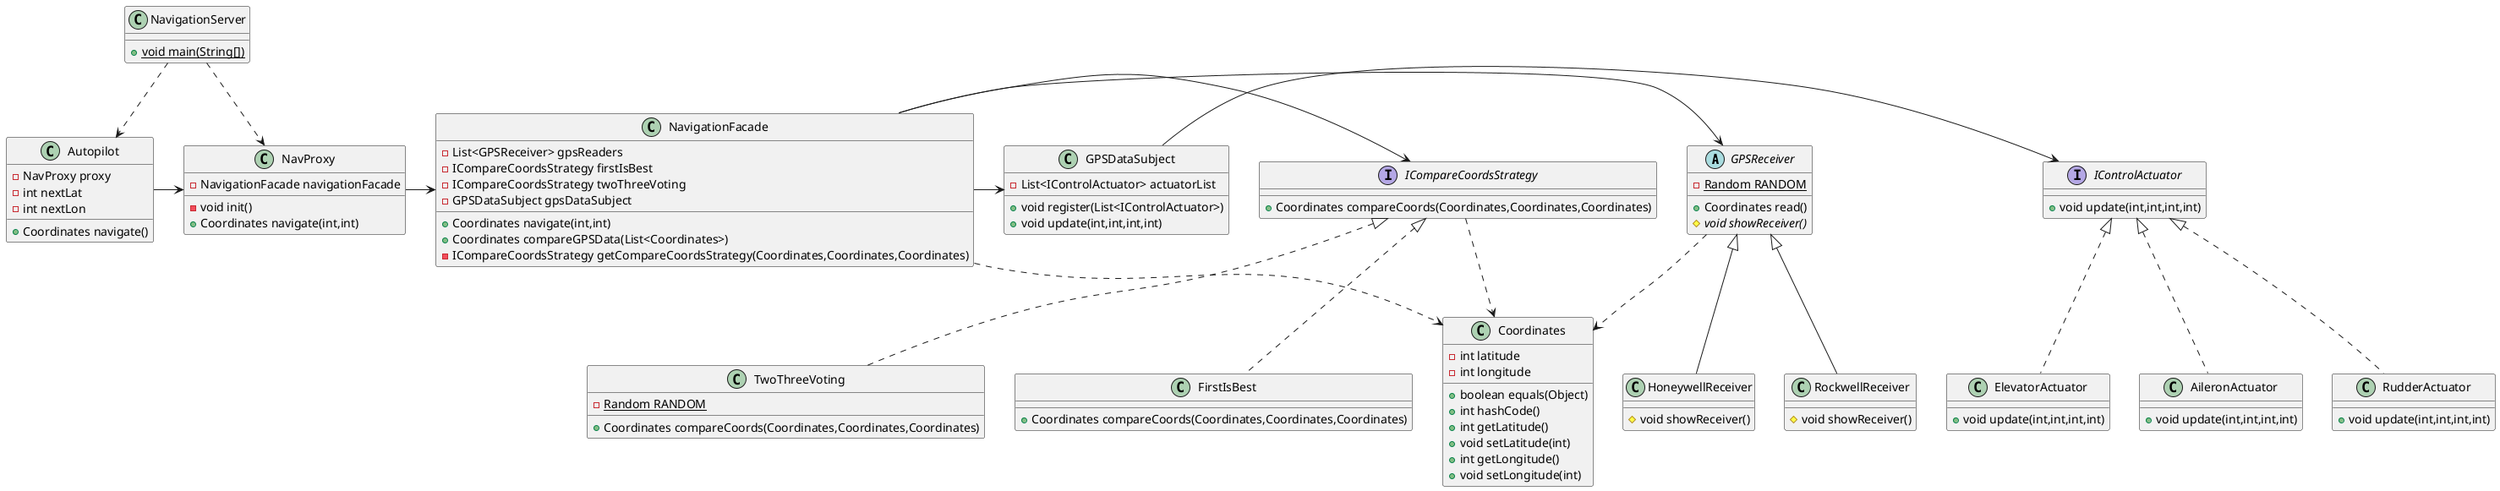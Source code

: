 @startuml

abstract class GPSReceiver {
- {static} Random RANDOM
+ Coordinates read()
# {abstract}void showReceiver()
}

class TwoThreeVoting {
- {static} Random RANDOM
+ Coordinates compareCoords(Coordinates,Coordinates,Coordinates)
}

class RockwellReceiver {
# void showReceiver()
}

class HoneywellReceiver {
# void showReceiver()
}

class ElevatorActuator {
+ void update(int,int,int,int)
}

class NavigationServer {
+ {static} void main(String[])
}

class NavigationFacade {
- List<GPSReceiver> gpsReaders
- ICompareCoordsStrategy firstIsBest
- ICompareCoordsStrategy twoThreeVoting
- GPSDataSubject gpsDataSubject
+ Coordinates navigate(int,int)
+ Coordinates compareGPSData(List<Coordinates>)
- ICompareCoordsStrategy getCompareCoordsStrategy(Coordinates,Coordinates,Coordinates)
}

class Autopilot {
- NavProxy proxy
- int nextLat
- int nextLon
+ Coordinates navigate()
}

class NavProxy {
- NavigationFacade navigationFacade
- void init()
+ Coordinates navigate(int,int)
}

class AileronActuator {
+ void update(int,int,int,int)
}

interface IControlActuator {
+ void update(int,int,int,int)
}

class GPSDataSubject {
- List<IControlActuator> actuatorList
+ void register(List<IControlActuator>)
+ void update(int,int,int,int)
}

class FirstIsBest {
+ Coordinates compareCoords(Coordinates,Coordinates,Coordinates)
}

class RudderActuator {
+ void update(int,int,int,int)
}

class Coordinates {
- int latitude
- int longitude
+ boolean equals(Object)
+ int hashCode()
+ int getLatitude()
+ void setLatitude(int)
+ int getLongitude()
+ void setLongitude(int)
}

interface ICompareCoordsStrategy {
+ Coordinates compareCoords(Coordinates,Coordinates,Coordinates)
}


ICompareCoordsStrategy <|.. TwoThreeVoting
GPSReceiver <|-- RockwellReceiver
GPSReceiver <|-- HoneywellReceiver
IControlActuator <|.. ElevatorActuator
IControlActuator <|.. AileronActuator
ICompareCoordsStrategy <|.. FirstIsBest
IControlActuator <|.. RudderActuator

GPSDataSubject -> IControlActuator

NavigationFacade -> GPSReceiver
NavigationFacade -> ICompareCoordsStrategy
NavigationFacade -> GPSDataSubject

NavigationFacade ..> Coordinates
GPSReceiver ..> Coordinates
ICompareCoordsStrategy ..> Coordinates

NavProxy -> NavigationFacade
'NavProxy ..> IControlActuator
'NavProxy ..> GPSReceiver

Autopilot -> NavProxy

NavigationServer ..> NavProxy
NavigationServer ..> Autopilot


@enduml